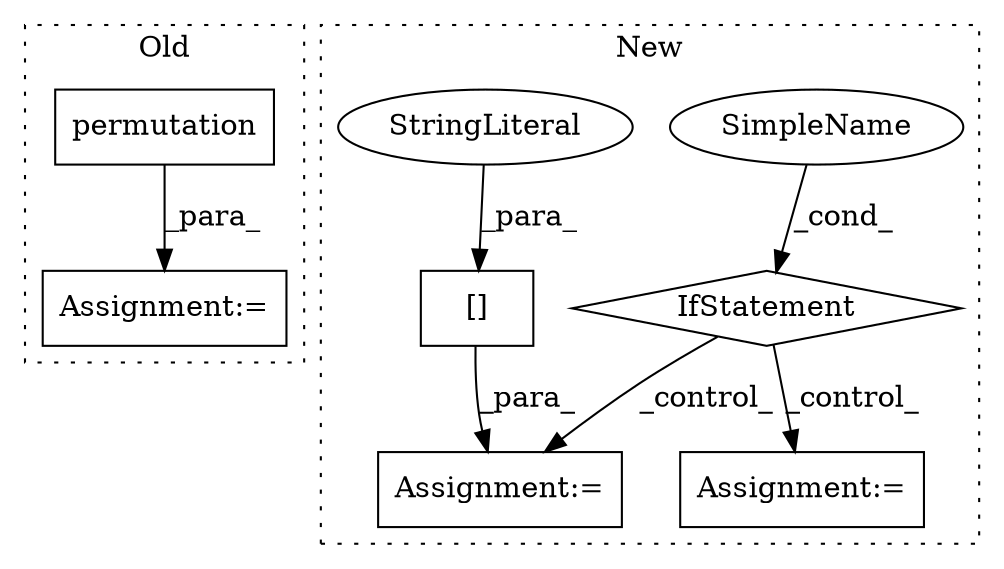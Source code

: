 digraph G {
subgraph cluster0 {
1 [label="permutation" a="32" s="1292,1330" l="12,1" shape="box"];
3 [label="Assignment:=" a="7" s="1262" l="1" shape="box"];
label = "Old";
style="dotted";
}
subgraph cluster1 {
2 [label="IfStatement" a="25" s="1479,1506" l="4,2" shape="diamond"];
4 [label="SimpleName" a="42" s="" l="" shape="ellipse"];
5 [label="Assignment:=" a="7" s="1931" l="1" shape="box"];
6 [label="[]" a="2" s="1932,1976" l="6,1" shape="box"];
7 [label="StringLiteral" a="45" s="1938" l="38" shape="ellipse"];
8 [label="Assignment:=" a="7" s="1518,1600" l="61,2" shape="box"];
label = "New";
style="dotted";
}
1 -> 3 [label="_para_"];
2 -> 5 [label="_control_"];
2 -> 8 [label="_control_"];
4 -> 2 [label="_cond_"];
6 -> 5 [label="_para_"];
7 -> 6 [label="_para_"];
}